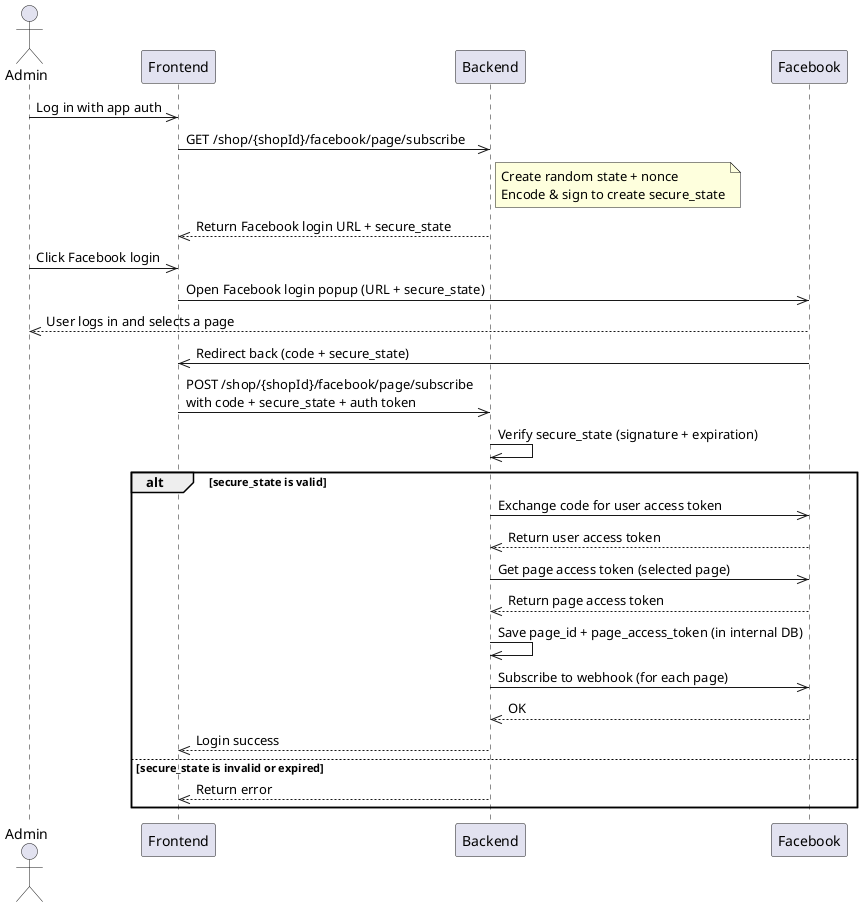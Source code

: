 @startuml
actor Admin
participant Frontend
participant Backend
participant Facebook

Admin ->> Frontend: Log in with app auth
Frontend ->> Backend: GET /shop/{shopId}/facebook/page/subscribe

note right of Backend
  Create random state + nonce
  Encode & sign to create secure_state
end note

Backend -->> Frontend: Return Facebook login URL + secure_state

Admin ->> Frontend: Click Facebook login
Frontend ->> Facebook: Open Facebook login popup (URL + secure_state)
Facebook -->> Admin: User logs in and selects a page
Facebook ->> Frontend: Redirect back (code + secure_state)

Frontend ->> Backend: POST /shop/{shopId}/facebook/page/subscribe\nwith code + secure_state + auth token

Backend ->> Backend: Verify secure_state (signature + expiration)

alt secure_state is valid
    Backend ->> Facebook: Exchange code for user access token
    Facebook -->> Backend: Return user access token

    Backend ->> Facebook: Get page access token (selected page)
    Facebook -->> Backend: Return page access token

    Backend ->> Backend: Save page_id + page_access_token (in internal DB)

    Backend ->> Facebook: Subscribe to webhook (for each page)
    Facebook -->> Backend: OK

    Backend -->> Frontend: Login success
else secure_state is invalid or expired
    Backend -->> Frontend: Return error
end
@enduml